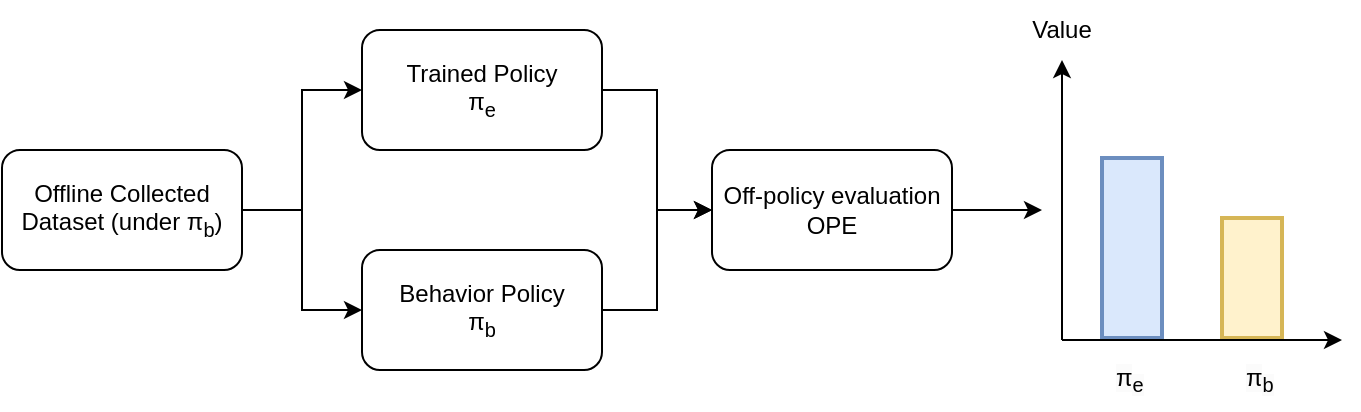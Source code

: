 <mxfile version="24.5.3" type="device">
  <diagram name="Page-1" id="n-SXb0Tb0S26W5MM8T2j">
    <mxGraphModel dx="2234" dy="843" grid="1" gridSize="10" guides="1" tooltips="1" connect="1" arrows="1" fold="1" page="1" pageScale="1" pageWidth="850" pageHeight="1100" math="0" shadow="0">
      <root>
        <mxCell id="0" />
        <mxCell id="1" parent="0" />
        <mxCell id="8c3y5npN-bD9lVcsWhnG-15" style="edgeStyle=orthogonalEdgeStyle;rounded=0;orthogonalLoop=1;jettySize=auto;html=1;exitX=1;exitY=0.5;exitDx=0;exitDy=0;entryX=0;entryY=0.5;entryDx=0;entryDy=0;" edge="1" parent="1" source="8c3y5npN-bD9lVcsWhnG-1" target="8c3y5npN-bD9lVcsWhnG-4">
          <mxGeometry relative="1" as="geometry">
            <mxPoint x="300" y="410" as="targetPoint" />
          </mxGeometry>
        </mxCell>
        <mxCell id="8c3y5npN-bD9lVcsWhnG-1" value="Trained Policy&lt;div&gt;π&lt;sub&gt;e&lt;/sub&gt;&lt;br&gt;&lt;/div&gt;" style="rounded=1;whiteSpace=wrap;html=1;" vertex="1" parent="1">
          <mxGeometry x="130" y="360" width="120" height="60" as="geometry" />
        </mxCell>
        <mxCell id="8c3y5npN-bD9lVcsWhnG-14" style="edgeStyle=orthogonalEdgeStyle;rounded=0;orthogonalLoop=1;jettySize=auto;html=1;exitX=1;exitY=0.5;exitDx=0;exitDy=0;entryX=0;entryY=0.5;entryDx=0;entryDy=0;" edge="1" parent="1" source="8c3y5npN-bD9lVcsWhnG-2" target="8c3y5npN-bD9lVcsWhnG-4">
          <mxGeometry relative="1" as="geometry" />
        </mxCell>
        <mxCell id="8c3y5npN-bD9lVcsWhnG-2" value="Behavior Policy&lt;div&gt;π&lt;sub&gt;b&lt;/sub&gt;&lt;br&gt;&lt;/div&gt;" style="rounded=1;whiteSpace=wrap;html=1;" vertex="1" parent="1">
          <mxGeometry x="130" y="470" width="120" height="60" as="geometry" />
        </mxCell>
        <mxCell id="8c3y5npN-bD9lVcsWhnG-12" style="edgeStyle=orthogonalEdgeStyle;rounded=0;orthogonalLoop=1;jettySize=auto;html=1;exitX=1;exitY=0.5;exitDx=0;exitDy=0;entryX=0;entryY=0.5;entryDx=0;entryDy=0;" edge="1" parent="1" source="8c3y5npN-bD9lVcsWhnG-3" target="8c3y5npN-bD9lVcsWhnG-1">
          <mxGeometry relative="1" as="geometry" />
        </mxCell>
        <mxCell id="8c3y5npN-bD9lVcsWhnG-13" style="edgeStyle=orthogonalEdgeStyle;rounded=0;orthogonalLoop=1;jettySize=auto;html=1;exitX=1;exitY=0.5;exitDx=0;exitDy=0;entryX=0;entryY=0.5;entryDx=0;entryDy=0;" edge="1" parent="1" source="8c3y5npN-bD9lVcsWhnG-3" target="8c3y5npN-bD9lVcsWhnG-2">
          <mxGeometry relative="1" as="geometry" />
        </mxCell>
        <mxCell id="8c3y5npN-bD9lVcsWhnG-3" value="Offline Collected Dataset (under&amp;nbsp;π&lt;sub&gt;b&lt;/sub&gt;)" style="rounded=1;whiteSpace=wrap;html=1;" vertex="1" parent="1">
          <mxGeometry x="-50" y="420" width="120" height="60" as="geometry" />
        </mxCell>
        <mxCell id="8c3y5npN-bD9lVcsWhnG-16" style="edgeStyle=orthogonalEdgeStyle;rounded=0;orthogonalLoop=1;jettySize=auto;html=1;exitX=1;exitY=0.5;exitDx=0;exitDy=0;" edge="1" parent="1" source="8c3y5npN-bD9lVcsWhnG-4">
          <mxGeometry relative="1" as="geometry">
            <mxPoint x="470" y="450" as="targetPoint" />
          </mxGeometry>
        </mxCell>
        <mxCell id="8c3y5npN-bD9lVcsWhnG-4" value="Off-policy evaluation&lt;div&gt;OPE&lt;/div&gt;" style="rounded=1;whiteSpace=wrap;html=1;" vertex="1" parent="1">
          <mxGeometry x="305" y="420" width="120" height="60" as="geometry" />
        </mxCell>
        <mxCell id="8c3y5npN-bD9lVcsWhnG-5" value="" style="rounded=0;whiteSpace=wrap;html=1;fillColor=#dae8fc;strokeColor=#6c8ebf;strokeWidth=2;" vertex="1" parent="1">
          <mxGeometry x="500" y="424" width="30" height="90" as="geometry" />
        </mxCell>
        <mxCell id="8c3y5npN-bD9lVcsWhnG-6" value="" style="rounded=0;whiteSpace=wrap;html=1;fillColor=#fff2cc;strokeColor=#d6b656;strokeWidth=2;" vertex="1" parent="1">
          <mxGeometry x="560" y="454" width="30" height="60" as="geometry" />
        </mxCell>
        <mxCell id="8c3y5npN-bD9lVcsWhnG-7" value="" style="endArrow=classic;html=1;rounded=0;" edge="1" parent="1">
          <mxGeometry width="50" height="50" relative="1" as="geometry">
            <mxPoint x="480" y="515" as="sourcePoint" />
            <mxPoint x="480" y="375" as="targetPoint" />
          </mxGeometry>
        </mxCell>
        <mxCell id="8c3y5npN-bD9lVcsWhnG-8" value="" style="endArrow=classic;html=1;rounded=0;" edge="1" parent="1">
          <mxGeometry width="50" height="50" relative="1" as="geometry">
            <mxPoint x="480" y="515" as="sourcePoint" />
            <mxPoint x="620" y="515" as="targetPoint" />
          </mxGeometry>
        </mxCell>
        <mxCell id="8c3y5npN-bD9lVcsWhnG-9" value="Value" style="text;html=1;align=center;verticalAlign=middle;whiteSpace=wrap;rounded=0;" vertex="1" parent="1">
          <mxGeometry x="450" y="345" width="60" height="30" as="geometry" />
        </mxCell>
        <mxCell id="8c3y5npN-bD9lVcsWhnG-10" value="&lt;span style=&quot;color: rgb(0, 0, 0); font-family: Helvetica; font-size: 12px; font-style: normal; font-variant-ligatures: normal; font-variant-caps: normal; font-weight: 400; letter-spacing: normal; orphans: 2; text-align: center; text-indent: 0px; text-transform: none; widows: 2; word-spacing: 0px; -webkit-text-stroke-width: 0px; white-space: normal; background-color: rgb(251, 251, 251); text-decoration-thickness: initial; text-decoration-style: initial; text-decoration-color: initial; display: inline !important; float: none;&quot;&gt;π&lt;/span&gt;&lt;sub style=&quot;forced-color-adjust: none; color: rgb(0, 0, 0); font-family: Helvetica; font-style: normal; font-variant-ligatures: normal; font-variant-caps: normal; font-weight: 400; letter-spacing: normal; orphans: 2; text-align: center; text-indent: 0px; text-transform: none; widows: 2; word-spacing: 0px; -webkit-text-stroke-width: 0px; white-space: normal; background-color: rgb(251, 251, 251); text-decoration-thickness: initial; text-decoration-style: initial; text-decoration-color: initial;&quot;&gt;e&lt;/sub&gt;" style="text;whiteSpace=wrap;html=1;" vertex="1" parent="1">
          <mxGeometry x="505" y="520" width="20" height="30" as="geometry" />
        </mxCell>
        <mxCell id="8c3y5npN-bD9lVcsWhnG-11" value="&lt;span style=&quot;color: rgb(0, 0, 0); font-family: Helvetica; font-size: 12px; font-style: normal; font-variant-ligatures: normal; font-variant-caps: normal; font-weight: 400; letter-spacing: normal; orphans: 2; text-align: center; text-indent: 0px; text-transform: none; widows: 2; word-spacing: 0px; -webkit-text-stroke-width: 0px; white-space: normal; background-color: rgb(251, 251, 251); text-decoration-thickness: initial; text-decoration-style: initial; text-decoration-color: initial; display: inline !important; float: none;&quot;&gt;π&lt;/span&gt;&lt;sub style=&quot;forced-color-adjust: none; color: rgb(0, 0, 0); font-family: Helvetica; font-style: normal; font-variant-ligatures: normal; font-variant-caps: normal; font-weight: 400; letter-spacing: normal; orphans: 2; text-align: center; text-indent: 0px; text-transform: none; widows: 2; word-spacing: 0px; -webkit-text-stroke-width: 0px; white-space: normal; background-color: rgb(251, 251, 251); text-decoration-thickness: initial; text-decoration-style: initial; text-decoration-color: initial;&quot;&gt;b&lt;/sub&gt;" style="text;whiteSpace=wrap;html=1;" vertex="1" parent="1">
          <mxGeometry x="570" y="520" width="20" height="30" as="geometry" />
        </mxCell>
      </root>
    </mxGraphModel>
  </diagram>
</mxfile>
